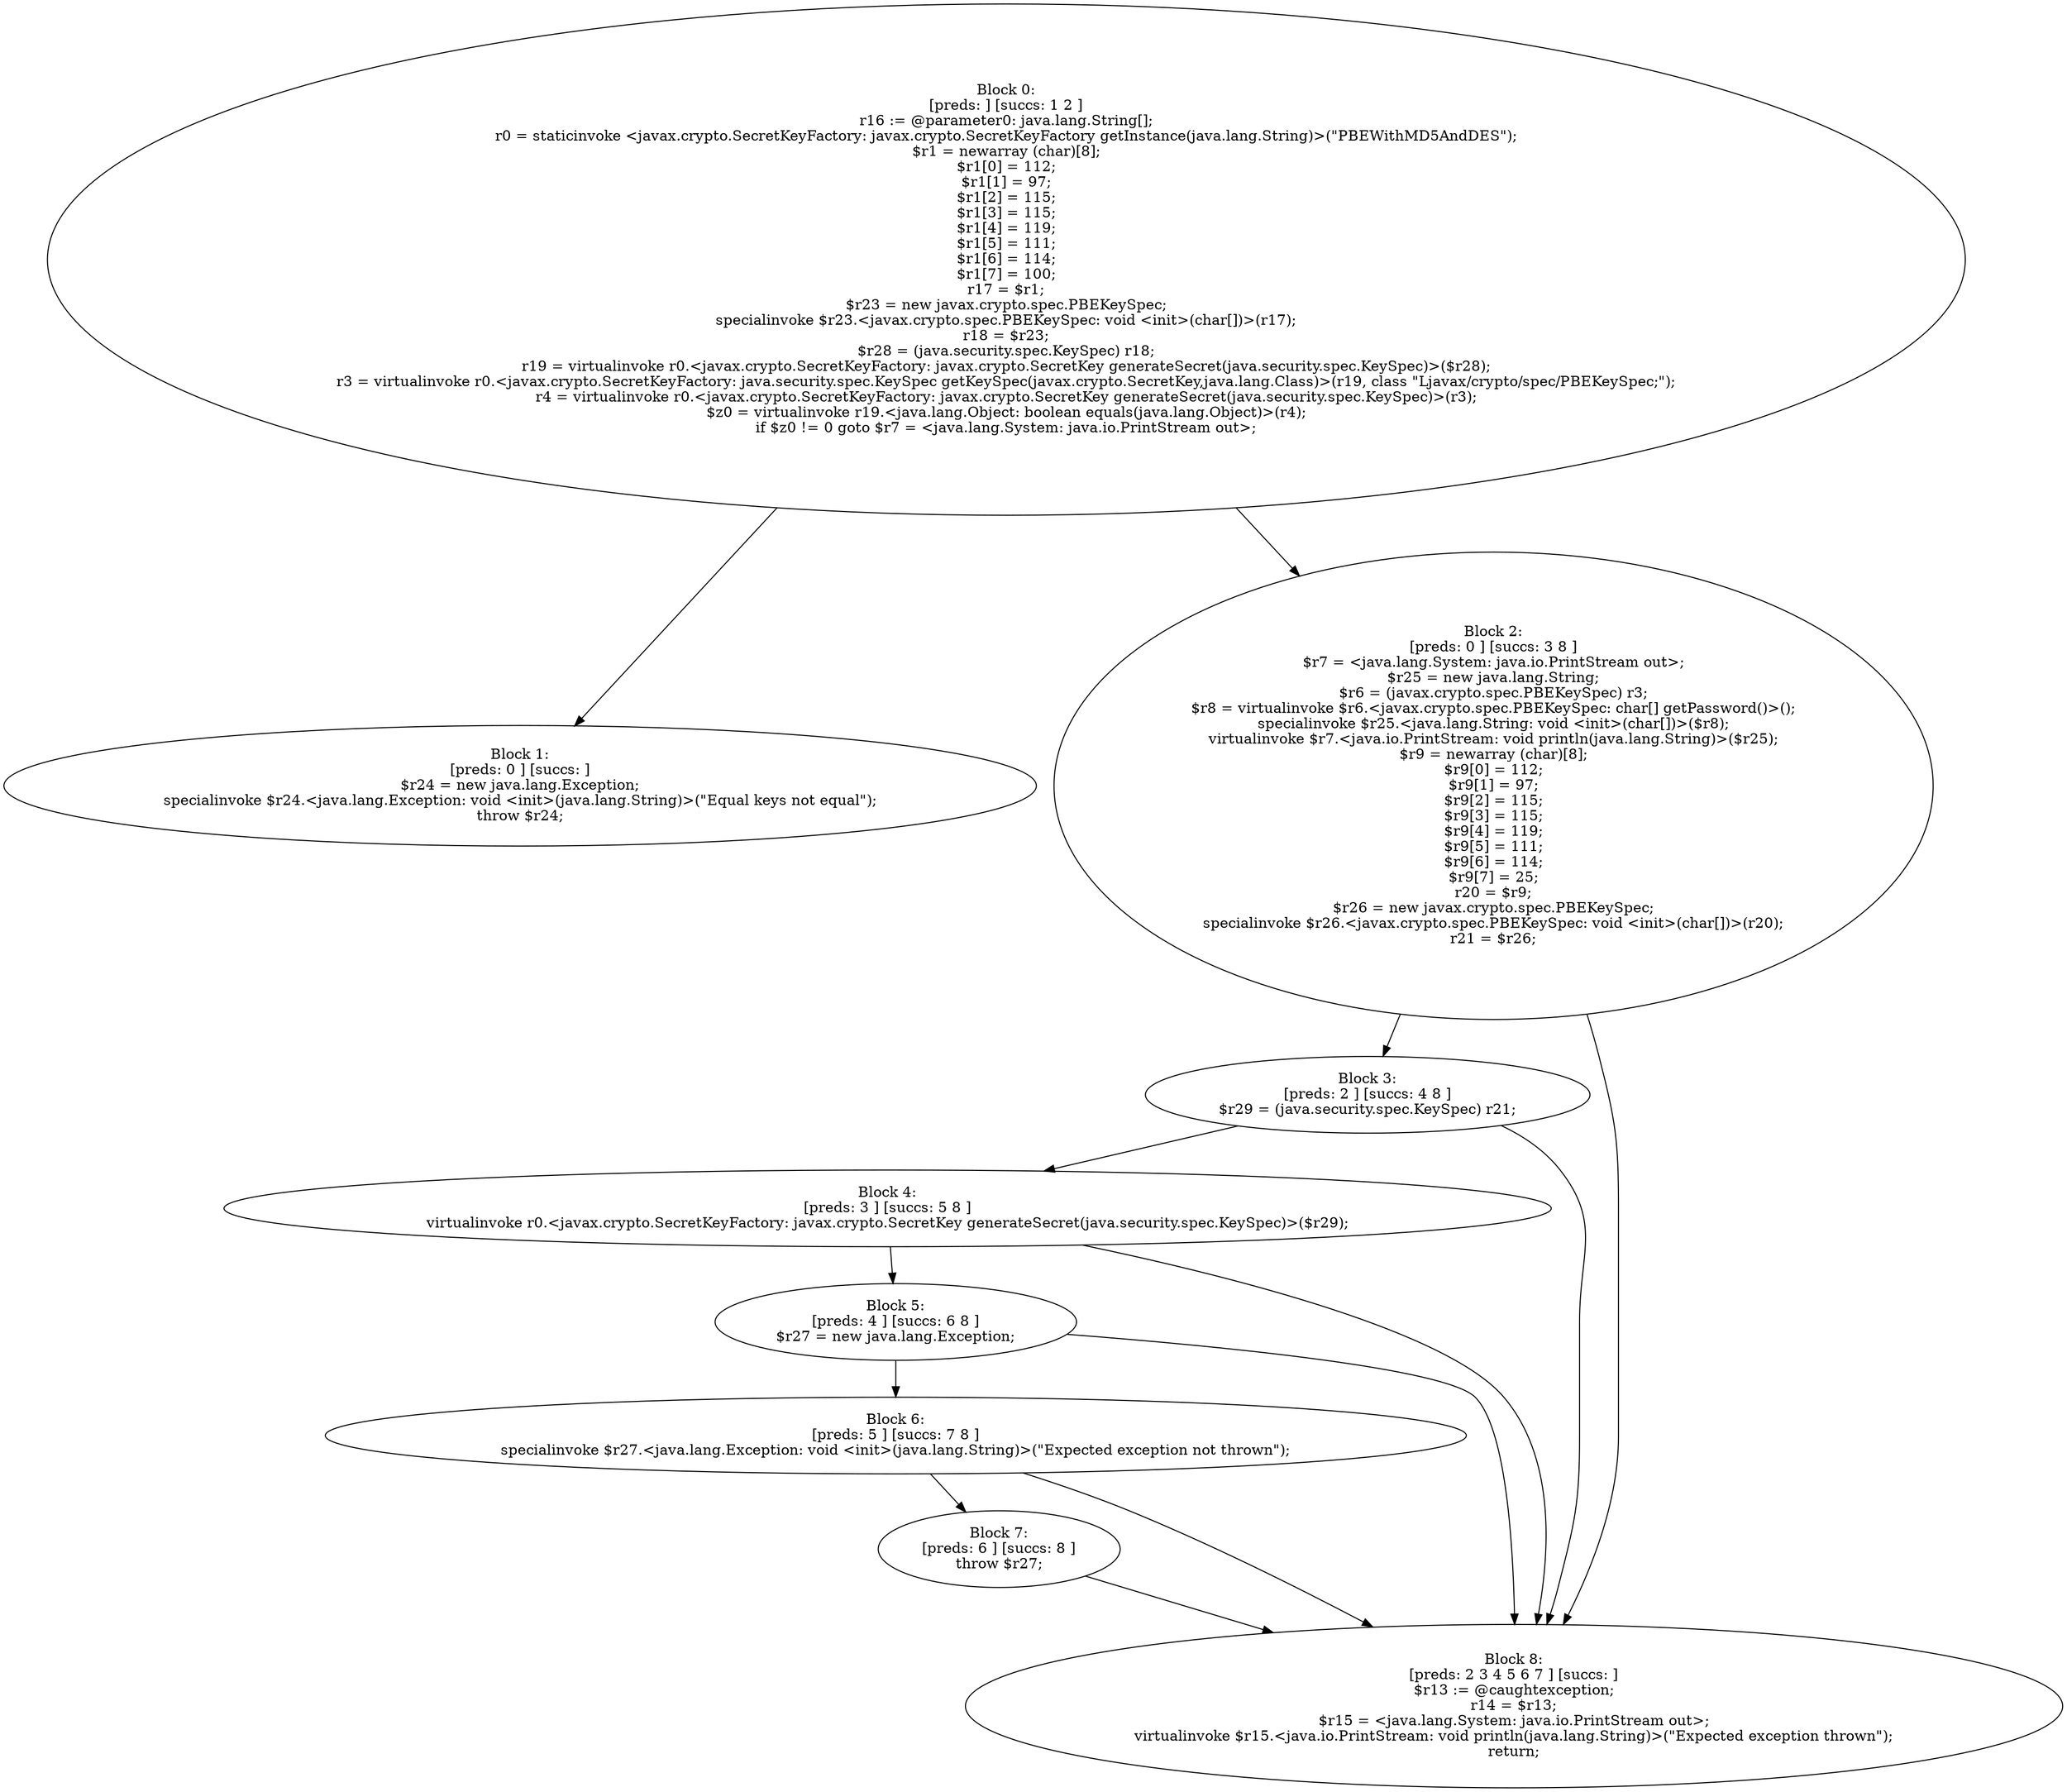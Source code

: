 digraph "unitGraph" {
    "Block 0:
[preds: ] [succs: 1 2 ]
r16 := @parameter0: java.lang.String[];
r0 = staticinvoke <javax.crypto.SecretKeyFactory: javax.crypto.SecretKeyFactory getInstance(java.lang.String)>(\"PBEWithMD5AndDES\");
$r1 = newarray (char)[8];
$r1[0] = 112;
$r1[1] = 97;
$r1[2] = 115;
$r1[3] = 115;
$r1[4] = 119;
$r1[5] = 111;
$r1[6] = 114;
$r1[7] = 100;
r17 = $r1;
$r23 = new javax.crypto.spec.PBEKeySpec;
specialinvoke $r23.<javax.crypto.spec.PBEKeySpec: void <init>(char[])>(r17);
r18 = $r23;
$r28 = (java.security.spec.KeySpec) r18;
r19 = virtualinvoke r0.<javax.crypto.SecretKeyFactory: javax.crypto.SecretKey generateSecret(java.security.spec.KeySpec)>($r28);
r3 = virtualinvoke r0.<javax.crypto.SecretKeyFactory: java.security.spec.KeySpec getKeySpec(javax.crypto.SecretKey,java.lang.Class)>(r19, class \"Ljavax/crypto/spec/PBEKeySpec;\");
r4 = virtualinvoke r0.<javax.crypto.SecretKeyFactory: javax.crypto.SecretKey generateSecret(java.security.spec.KeySpec)>(r3);
$z0 = virtualinvoke r19.<java.lang.Object: boolean equals(java.lang.Object)>(r4);
if $z0 != 0 goto $r7 = <java.lang.System: java.io.PrintStream out>;
"
    "Block 1:
[preds: 0 ] [succs: ]
$r24 = new java.lang.Exception;
specialinvoke $r24.<java.lang.Exception: void <init>(java.lang.String)>(\"Equal keys not equal\");
throw $r24;
"
    "Block 2:
[preds: 0 ] [succs: 3 8 ]
$r7 = <java.lang.System: java.io.PrintStream out>;
$r25 = new java.lang.String;
$r6 = (javax.crypto.spec.PBEKeySpec) r3;
$r8 = virtualinvoke $r6.<javax.crypto.spec.PBEKeySpec: char[] getPassword()>();
specialinvoke $r25.<java.lang.String: void <init>(char[])>($r8);
virtualinvoke $r7.<java.io.PrintStream: void println(java.lang.String)>($r25);
$r9 = newarray (char)[8];
$r9[0] = 112;
$r9[1] = 97;
$r9[2] = 115;
$r9[3] = 115;
$r9[4] = 119;
$r9[5] = 111;
$r9[6] = 114;
$r9[7] = 25;
r20 = $r9;
$r26 = new javax.crypto.spec.PBEKeySpec;
specialinvoke $r26.<javax.crypto.spec.PBEKeySpec: void <init>(char[])>(r20);
r21 = $r26;
"
    "Block 3:
[preds: 2 ] [succs: 4 8 ]
$r29 = (java.security.spec.KeySpec) r21;
"
    "Block 4:
[preds: 3 ] [succs: 5 8 ]
virtualinvoke r0.<javax.crypto.SecretKeyFactory: javax.crypto.SecretKey generateSecret(java.security.spec.KeySpec)>($r29);
"
    "Block 5:
[preds: 4 ] [succs: 6 8 ]
$r27 = new java.lang.Exception;
"
    "Block 6:
[preds: 5 ] [succs: 7 8 ]
specialinvoke $r27.<java.lang.Exception: void <init>(java.lang.String)>(\"Expected exception not thrown\");
"
    "Block 7:
[preds: 6 ] [succs: 8 ]
throw $r27;
"
    "Block 8:
[preds: 2 3 4 5 6 7 ] [succs: ]
$r13 := @caughtexception;
r14 = $r13;
$r15 = <java.lang.System: java.io.PrintStream out>;
virtualinvoke $r15.<java.io.PrintStream: void println(java.lang.String)>(\"Expected exception thrown\");
return;
"
    "Block 0:
[preds: ] [succs: 1 2 ]
r16 := @parameter0: java.lang.String[];
r0 = staticinvoke <javax.crypto.SecretKeyFactory: javax.crypto.SecretKeyFactory getInstance(java.lang.String)>(\"PBEWithMD5AndDES\");
$r1 = newarray (char)[8];
$r1[0] = 112;
$r1[1] = 97;
$r1[2] = 115;
$r1[3] = 115;
$r1[4] = 119;
$r1[5] = 111;
$r1[6] = 114;
$r1[7] = 100;
r17 = $r1;
$r23 = new javax.crypto.spec.PBEKeySpec;
specialinvoke $r23.<javax.crypto.spec.PBEKeySpec: void <init>(char[])>(r17);
r18 = $r23;
$r28 = (java.security.spec.KeySpec) r18;
r19 = virtualinvoke r0.<javax.crypto.SecretKeyFactory: javax.crypto.SecretKey generateSecret(java.security.spec.KeySpec)>($r28);
r3 = virtualinvoke r0.<javax.crypto.SecretKeyFactory: java.security.spec.KeySpec getKeySpec(javax.crypto.SecretKey,java.lang.Class)>(r19, class \"Ljavax/crypto/spec/PBEKeySpec;\");
r4 = virtualinvoke r0.<javax.crypto.SecretKeyFactory: javax.crypto.SecretKey generateSecret(java.security.spec.KeySpec)>(r3);
$z0 = virtualinvoke r19.<java.lang.Object: boolean equals(java.lang.Object)>(r4);
if $z0 != 0 goto $r7 = <java.lang.System: java.io.PrintStream out>;
"->"Block 1:
[preds: 0 ] [succs: ]
$r24 = new java.lang.Exception;
specialinvoke $r24.<java.lang.Exception: void <init>(java.lang.String)>(\"Equal keys not equal\");
throw $r24;
";
    "Block 0:
[preds: ] [succs: 1 2 ]
r16 := @parameter0: java.lang.String[];
r0 = staticinvoke <javax.crypto.SecretKeyFactory: javax.crypto.SecretKeyFactory getInstance(java.lang.String)>(\"PBEWithMD5AndDES\");
$r1 = newarray (char)[8];
$r1[0] = 112;
$r1[1] = 97;
$r1[2] = 115;
$r1[3] = 115;
$r1[4] = 119;
$r1[5] = 111;
$r1[6] = 114;
$r1[7] = 100;
r17 = $r1;
$r23 = new javax.crypto.spec.PBEKeySpec;
specialinvoke $r23.<javax.crypto.spec.PBEKeySpec: void <init>(char[])>(r17);
r18 = $r23;
$r28 = (java.security.spec.KeySpec) r18;
r19 = virtualinvoke r0.<javax.crypto.SecretKeyFactory: javax.crypto.SecretKey generateSecret(java.security.spec.KeySpec)>($r28);
r3 = virtualinvoke r0.<javax.crypto.SecretKeyFactory: java.security.spec.KeySpec getKeySpec(javax.crypto.SecretKey,java.lang.Class)>(r19, class \"Ljavax/crypto/spec/PBEKeySpec;\");
r4 = virtualinvoke r0.<javax.crypto.SecretKeyFactory: javax.crypto.SecretKey generateSecret(java.security.spec.KeySpec)>(r3);
$z0 = virtualinvoke r19.<java.lang.Object: boolean equals(java.lang.Object)>(r4);
if $z0 != 0 goto $r7 = <java.lang.System: java.io.PrintStream out>;
"->"Block 2:
[preds: 0 ] [succs: 3 8 ]
$r7 = <java.lang.System: java.io.PrintStream out>;
$r25 = new java.lang.String;
$r6 = (javax.crypto.spec.PBEKeySpec) r3;
$r8 = virtualinvoke $r6.<javax.crypto.spec.PBEKeySpec: char[] getPassword()>();
specialinvoke $r25.<java.lang.String: void <init>(char[])>($r8);
virtualinvoke $r7.<java.io.PrintStream: void println(java.lang.String)>($r25);
$r9 = newarray (char)[8];
$r9[0] = 112;
$r9[1] = 97;
$r9[2] = 115;
$r9[3] = 115;
$r9[4] = 119;
$r9[5] = 111;
$r9[6] = 114;
$r9[7] = 25;
r20 = $r9;
$r26 = new javax.crypto.spec.PBEKeySpec;
specialinvoke $r26.<javax.crypto.spec.PBEKeySpec: void <init>(char[])>(r20);
r21 = $r26;
";
    "Block 2:
[preds: 0 ] [succs: 3 8 ]
$r7 = <java.lang.System: java.io.PrintStream out>;
$r25 = new java.lang.String;
$r6 = (javax.crypto.spec.PBEKeySpec) r3;
$r8 = virtualinvoke $r6.<javax.crypto.spec.PBEKeySpec: char[] getPassword()>();
specialinvoke $r25.<java.lang.String: void <init>(char[])>($r8);
virtualinvoke $r7.<java.io.PrintStream: void println(java.lang.String)>($r25);
$r9 = newarray (char)[8];
$r9[0] = 112;
$r9[1] = 97;
$r9[2] = 115;
$r9[3] = 115;
$r9[4] = 119;
$r9[5] = 111;
$r9[6] = 114;
$r9[7] = 25;
r20 = $r9;
$r26 = new javax.crypto.spec.PBEKeySpec;
specialinvoke $r26.<javax.crypto.spec.PBEKeySpec: void <init>(char[])>(r20);
r21 = $r26;
"->"Block 3:
[preds: 2 ] [succs: 4 8 ]
$r29 = (java.security.spec.KeySpec) r21;
";
    "Block 2:
[preds: 0 ] [succs: 3 8 ]
$r7 = <java.lang.System: java.io.PrintStream out>;
$r25 = new java.lang.String;
$r6 = (javax.crypto.spec.PBEKeySpec) r3;
$r8 = virtualinvoke $r6.<javax.crypto.spec.PBEKeySpec: char[] getPassword()>();
specialinvoke $r25.<java.lang.String: void <init>(char[])>($r8);
virtualinvoke $r7.<java.io.PrintStream: void println(java.lang.String)>($r25);
$r9 = newarray (char)[8];
$r9[0] = 112;
$r9[1] = 97;
$r9[2] = 115;
$r9[3] = 115;
$r9[4] = 119;
$r9[5] = 111;
$r9[6] = 114;
$r9[7] = 25;
r20 = $r9;
$r26 = new javax.crypto.spec.PBEKeySpec;
specialinvoke $r26.<javax.crypto.spec.PBEKeySpec: void <init>(char[])>(r20);
r21 = $r26;
"->"Block 8:
[preds: 2 3 4 5 6 7 ] [succs: ]
$r13 := @caughtexception;
r14 = $r13;
$r15 = <java.lang.System: java.io.PrintStream out>;
virtualinvoke $r15.<java.io.PrintStream: void println(java.lang.String)>(\"Expected exception thrown\");
return;
";
    "Block 3:
[preds: 2 ] [succs: 4 8 ]
$r29 = (java.security.spec.KeySpec) r21;
"->"Block 4:
[preds: 3 ] [succs: 5 8 ]
virtualinvoke r0.<javax.crypto.SecretKeyFactory: javax.crypto.SecretKey generateSecret(java.security.spec.KeySpec)>($r29);
";
    "Block 3:
[preds: 2 ] [succs: 4 8 ]
$r29 = (java.security.spec.KeySpec) r21;
"->"Block 8:
[preds: 2 3 4 5 6 7 ] [succs: ]
$r13 := @caughtexception;
r14 = $r13;
$r15 = <java.lang.System: java.io.PrintStream out>;
virtualinvoke $r15.<java.io.PrintStream: void println(java.lang.String)>(\"Expected exception thrown\");
return;
";
    "Block 4:
[preds: 3 ] [succs: 5 8 ]
virtualinvoke r0.<javax.crypto.SecretKeyFactory: javax.crypto.SecretKey generateSecret(java.security.spec.KeySpec)>($r29);
"->"Block 5:
[preds: 4 ] [succs: 6 8 ]
$r27 = new java.lang.Exception;
";
    "Block 4:
[preds: 3 ] [succs: 5 8 ]
virtualinvoke r0.<javax.crypto.SecretKeyFactory: javax.crypto.SecretKey generateSecret(java.security.spec.KeySpec)>($r29);
"->"Block 8:
[preds: 2 3 4 5 6 7 ] [succs: ]
$r13 := @caughtexception;
r14 = $r13;
$r15 = <java.lang.System: java.io.PrintStream out>;
virtualinvoke $r15.<java.io.PrintStream: void println(java.lang.String)>(\"Expected exception thrown\");
return;
";
    "Block 5:
[preds: 4 ] [succs: 6 8 ]
$r27 = new java.lang.Exception;
"->"Block 6:
[preds: 5 ] [succs: 7 8 ]
specialinvoke $r27.<java.lang.Exception: void <init>(java.lang.String)>(\"Expected exception not thrown\");
";
    "Block 5:
[preds: 4 ] [succs: 6 8 ]
$r27 = new java.lang.Exception;
"->"Block 8:
[preds: 2 3 4 5 6 7 ] [succs: ]
$r13 := @caughtexception;
r14 = $r13;
$r15 = <java.lang.System: java.io.PrintStream out>;
virtualinvoke $r15.<java.io.PrintStream: void println(java.lang.String)>(\"Expected exception thrown\");
return;
";
    "Block 6:
[preds: 5 ] [succs: 7 8 ]
specialinvoke $r27.<java.lang.Exception: void <init>(java.lang.String)>(\"Expected exception not thrown\");
"->"Block 7:
[preds: 6 ] [succs: 8 ]
throw $r27;
";
    "Block 6:
[preds: 5 ] [succs: 7 8 ]
specialinvoke $r27.<java.lang.Exception: void <init>(java.lang.String)>(\"Expected exception not thrown\");
"->"Block 8:
[preds: 2 3 4 5 6 7 ] [succs: ]
$r13 := @caughtexception;
r14 = $r13;
$r15 = <java.lang.System: java.io.PrintStream out>;
virtualinvoke $r15.<java.io.PrintStream: void println(java.lang.String)>(\"Expected exception thrown\");
return;
";
    "Block 7:
[preds: 6 ] [succs: 8 ]
throw $r27;
"->"Block 8:
[preds: 2 3 4 5 6 7 ] [succs: ]
$r13 := @caughtexception;
r14 = $r13;
$r15 = <java.lang.System: java.io.PrintStream out>;
virtualinvoke $r15.<java.io.PrintStream: void println(java.lang.String)>(\"Expected exception thrown\");
return;
";
}
